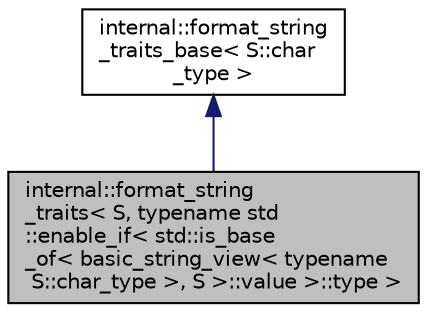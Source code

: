 digraph "internal::format_string_traits&lt; S, typename std::enable_if&lt; std::is_base_of&lt; basic_string_view&lt; typename S::char_type &gt;, S &gt;::value &gt;::type &gt;"
{
  edge [fontname="Helvetica",fontsize="10",labelfontname="Helvetica",labelfontsize="10"];
  node [fontname="Helvetica",fontsize="10",shape=record];
  Node1 [label="internal::format_string\l_traits\< S, typename std\l::enable_if\< std::is_base\l_of\< basic_string_view\< typename\l S::char_type \>, S \>::value \>::type \>",height=0.2,width=0.4,color="black", fillcolor="grey75", style="filled" fontcolor="black"];
  Node2 -> Node1 [dir="back",color="midnightblue",fontsize="10",style="solid",fontname="Helvetica"];
  Node2 [label="internal::format_string\l_traits_base\< S::char\l_type \>",height=0.2,width=0.4,color="black", fillcolor="white", style="filled",URL="$structinternal_1_1format__string__traits__base.html"];
}
